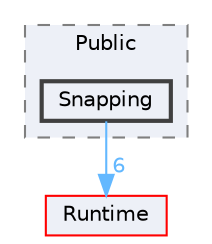digraph "Snapping"
{
 // INTERACTIVE_SVG=YES
 // LATEX_PDF_SIZE
  bgcolor="transparent";
  edge [fontname=Helvetica,fontsize=10,labelfontname=Helvetica,labelfontsize=10];
  node [fontname=Helvetica,fontsize=10,shape=box,height=0.2,width=0.4];
  compound=true
  subgraph clusterdir_d4fdbd3991c612140fe053c3935e29f5 {
    graph [ bgcolor="#edf0f7", pencolor="grey50", label="Public", fontname=Helvetica,fontsize=10 style="filled,dashed", URL="dir_d4fdbd3991c612140fe053c3935e29f5.html",tooltip=""]
  dir_57e2b48eecaaab2efa1db3766a94034a [label="Snapping", fillcolor="#edf0f7", color="grey25", style="filled,bold", URL="dir_57e2b48eecaaab2efa1db3766a94034a.html",tooltip=""];
  }
  dir_7536b172fbd480bfd146a1b1acd6856b [label="Runtime", fillcolor="#edf0f7", color="red", style="filled", URL="dir_7536b172fbd480bfd146a1b1acd6856b.html",tooltip=""];
  dir_57e2b48eecaaab2efa1db3766a94034a->dir_7536b172fbd480bfd146a1b1acd6856b [headlabel="6", labeldistance=1.5 headhref="dir_001051_000984.html" href="dir_001051_000984.html" color="steelblue1" fontcolor="steelblue1"];
}
